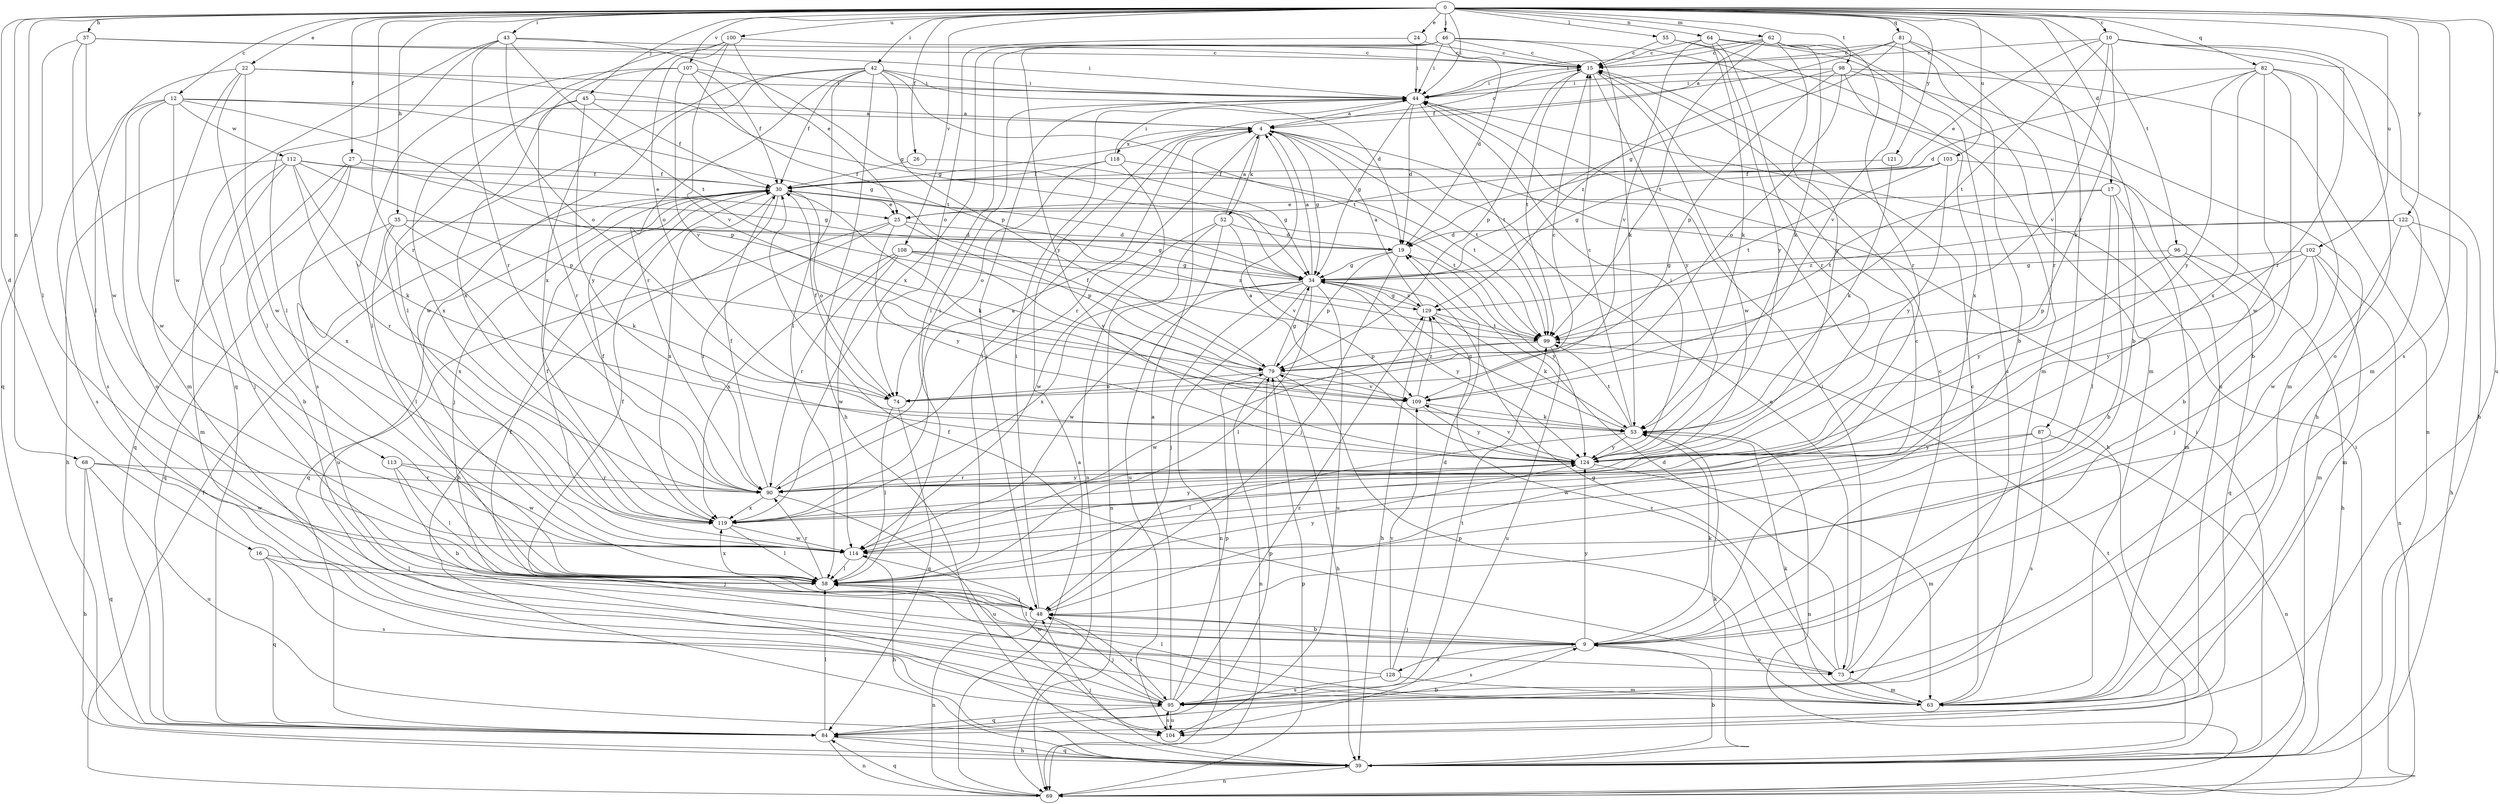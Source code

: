 strict digraph  {
0;
4;
9;
10;
12;
15;
16;
17;
19;
22;
24;
25;
26;
27;
30;
34;
35;
37;
39;
42;
43;
44;
45;
46;
48;
52;
53;
55;
58;
62;
63;
64;
68;
69;
73;
74;
79;
81;
82;
84;
87;
90;
95;
96;
98;
99;
100;
102;
103;
104;
107;
108;
109;
112;
113;
114;
118;
119;
121;
122;
124;
128;
129;
0 -> 10  [label=c];
0 -> 12  [label=c];
0 -> 16  [label=d];
0 -> 17  [label=d];
0 -> 22  [label=e];
0 -> 24  [label=e];
0 -> 26  [label=f];
0 -> 27  [label=f];
0 -> 35  [label=h];
0 -> 37  [label=h];
0 -> 42  [label=i];
0 -> 43  [label=i];
0 -> 44  [label=i];
0 -> 45  [label=j];
0 -> 46  [label=j];
0 -> 55  [label=l];
0 -> 58  [label=l];
0 -> 62  [label=m];
0 -> 64  [label=n];
0 -> 68  [label=n];
0 -> 81  [label=q];
0 -> 82  [label=q];
0 -> 87  [label=r];
0 -> 90  [label=r];
0 -> 95  [label=s];
0 -> 96  [label=t];
0 -> 98  [label=t];
0 -> 100  [label=u];
0 -> 102  [label=u];
0 -> 103  [label=u];
0 -> 104  [label=u];
0 -> 107  [label=v];
0 -> 108  [label=v];
0 -> 121  [label=y];
0 -> 122  [label=y];
4 -> 15  [label=c];
4 -> 34  [label=g];
4 -> 39  [label=h];
4 -> 52  [label=k];
4 -> 58  [label=l];
4 -> 73  [label=o];
4 -> 90  [label=r];
4 -> 99  [label=t];
4 -> 118  [label=x];
9 -> 48  [label=j];
9 -> 53  [label=k];
9 -> 58  [label=l];
9 -> 73  [label=o];
9 -> 95  [label=s];
9 -> 124  [label=y];
9 -> 128  [label=z];
10 -> 15  [label=c];
10 -> 25  [label=e];
10 -> 53  [label=k];
10 -> 63  [label=m];
10 -> 73  [label=o];
10 -> 90  [label=r];
10 -> 99  [label=t];
10 -> 109  [label=v];
12 -> 4  [label=a];
12 -> 34  [label=g];
12 -> 73  [label=o];
12 -> 79  [label=p];
12 -> 95  [label=s];
12 -> 112  [label=w];
12 -> 113  [label=w];
12 -> 114  [label=w];
15 -> 44  [label=i];
15 -> 79  [label=p];
15 -> 99  [label=t];
15 -> 114  [label=w];
15 -> 124  [label=y];
16 -> 48  [label=j];
16 -> 58  [label=l];
16 -> 84  [label=q];
16 -> 95  [label=s];
17 -> 9  [label=b];
17 -> 25  [label=e];
17 -> 58  [label=l];
17 -> 63  [label=m];
17 -> 99  [label=t];
19 -> 34  [label=g];
19 -> 48  [label=j];
19 -> 79  [label=p];
19 -> 124  [label=y];
22 -> 34  [label=g];
22 -> 44  [label=i];
22 -> 58  [label=l];
22 -> 63  [label=m];
22 -> 95  [label=s];
22 -> 114  [label=w];
24 -> 15  [label=c];
24 -> 44  [label=i];
24 -> 74  [label=o];
25 -> 19  [label=d];
25 -> 79  [label=p];
25 -> 84  [label=q];
25 -> 90  [label=r];
25 -> 124  [label=y];
26 -> 30  [label=f];
26 -> 34  [label=g];
27 -> 9  [label=b];
27 -> 30  [label=f];
27 -> 34  [label=g];
27 -> 84  [label=q];
27 -> 119  [label=x];
30 -> 25  [label=e];
30 -> 39  [label=h];
30 -> 48  [label=j];
30 -> 53  [label=k];
30 -> 74  [label=o];
30 -> 99  [label=t];
30 -> 104  [label=u];
30 -> 119  [label=x];
34 -> 4  [label=a];
34 -> 48  [label=j];
34 -> 58  [label=l];
34 -> 69  [label=n];
34 -> 104  [label=u];
34 -> 114  [label=w];
34 -> 119  [label=x];
34 -> 124  [label=y];
34 -> 129  [label=z];
35 -> 19  [label=d];
35 -> 34  [label=g];
35 -> 53  [label=k];
35 -> 58  [label=l];
35 -> 84  [label=q];
35 -> 119  [label=x];
37 -> 15  [label=c];
37 -> 44  [label=i];
37 -> 58  [label=l];
37 -> 84  [label=q];
37 -> 114  [label=w];
39 -> 9  [label=b];
39 -> 44  [label=i];
39 -> 48  [label=j];
39 -> 53  [label=k];
39 -> 69  [label=n];
39 -> 84  [label=q];
39 -> 99  [label=t];
42 -> 19  [label=d];
42 -> 30  [label=f];
42 -> 39  [label=h];
42 -> 44  [label=i];
42 -> 58  [label=l];
42 -> 79  [label=p];
42 -> 90  [label=r];
42 -> 95  [label=s];
42 -> 99  [label=t];
42 -> 114  [label=w];
43 -> 15  [label=c];
43 -> 34  [label=g];
43 -> 58  [label=l];
43 -> 74  [label=o];
43 -> 84  [label=q];
43 -> 90  [label=r];
43 -> 99  [label=t];
44 -> 4  [label=a];
44 -> 19  [label=d];
44 -> 34  [label=g];
44 -> 48  [label=j];
44 -> 99  [label=t];
45 -> 4  [label=a];
45 -> 30  [label=f];
45 -> 90  [label=r];
45 -> 119  [label=x];
45 -> 124  [label=y];
46 -> 15  [label=c];
46 -> 19  [label=d];
46 -> 44  [label=i];
46 -> 53  [label=k];
46 -> 58  [label=l];
46 -> 104  [label=u];
46 -> 119  [label=x];
46 -> 124  [label=y];
48 -> 9  [label=b];
48 -> 15  [label=c];
48 -> 30  [label=f];
48 -> 44  [label=i];
48 -> 69  [label=n];
48 -> 95  [label=s];
52 -> 4  [label=a];
52 -> 19  [label=d];
52 -> 69  [label=n];
52 -> 104  [label=u];
52 -> 109  [label=v];
52 -> 114  [label=w];
53 -> 15  [label=c];
53 -> 34  [label=g];
53 -> 58  [label=l];
53 -> 69  [label=n];
53 -> 99  [label=t];
53 -> 124  [label=y];
55 -> 15  [label=c];
55 -> 63  [label=m];
55 -> 124  [label=y];
58 -> 48  [label=j];
58 -> 90  [label=r];
58 -> 119  [label=x];
58 -> 124  [label=y];
62 -> 4  [label=a];
62 -> 9  [label=b];
62 -> 15  [label=c];
62 -> 44  [label=i];
62 -> 53  [label=k];
62 -> 90  [label=r];
62 -> 99  [label=t];
62 -> 124  [label=y];
63 -> 15  [label=c];
63 -> 53  [label=k];
63 -> 58  [label=l];
63 -> 79  [label=p];
63 -> 129  [label=z];
64 -> 15  [label=c];
64 -> 53  [label=k];
64 -> 63  [label=m];
64 -> 90  [label=r];
64 -> 95  [label=s];
64 -> 109  [label=v];
68 -> 39  [label=h];
68 -> 84  [label=q];
68 -> 90  [label=r];
68 -> 104  [label=u];
68 -> 114  [label=w];
69 -> 4  [label=a];
69 -> 30  [label=f];
69 -> 44  [label=i];
69 -> 79  [label=p];
69 -> 84  [label=q];
73 -> 15  [label=c];
73 -> 19  [label=d];
73 -> 30  [label=f];
73 -> 34  [label=g];
73 -> 44  [label=i];
73 -> 63  [label=m];
74 -> 15  [label=c];
74 -> 30  [label=f];
74 -> 58  [label=l];
74 -> 84  [label=q];
79 -> 30  [label=f];
79 -> 34  [label=g];
79 -> 39  [label=h];
79 -> 69  [label=n];
79 -> 74  [label=o];
79 -> 109  [label=v];
81 -> 9  [label=b];
81 -> 15  [label=c];
81 -> 30  [label=f];
81 -> 34  [label=g];
81 -> 90  [label=r];
81 -> 109  [label=v];
82 -> 9  [label=b];
82 -> 19  [label=d];
82 -> 39  [label=h];
82 -> 44  [label=i];
82 -> 63  [label=m];
82 -> 114  [label=w];
82 -> 119  [label=x];
82 -> 124  [label=y];
84 -> 9  [label=b];
84 -> 39  [label=h];
84 -> 58  [label=l];
84 -> 69  [label=n];
84 -> 79  [label=p];
87 -> 69  [label=n];
87 -> 95  [label=s];
87 -> 114  [label=w];
87 -> 124  [label=y];
90 -> 4  [label=a];
90 -> 30  [label=f];
90 -> 104  [label=u];
90 -> 119  [label=x];
90 -> 124  [label=y];
95 -> 4  [label=a];
95 -> 48  [label=j];
95 -> 79  [label=p];
95 -> 84  [label=q];
95 -> 99  [label=t];
95 -> 104  [label=u];
95 -> 114  [label=w];
95 -> 129  [label=z];
96 -> 34  [label=g];
96 -> 39  [label=h];
96 -> 84  [label=q];
96 -> 124  [label=y];
98 -> 39  [label=h];
98 -> 44  [label=i];
98 -> 69  [label=n];
98 -> 74  [label=o];
98 -> 79  [label=p];
98 -> 119  [label=x];
98 -> 129  [label=z];
99 -> 79  [label=p];
99 -> 104  [label=u];
99 -> 114  [label=w];
100 -> 15  [label=c];
100 -> 25  [label=e];
100 -> 58  [label=l];
100 -> 74  [label=o];
100 -> 109  [label=v];
100 -> 119  [label=x];
102 -> 34  [label=g];
102 -> 48  [label=j];
102 -> 63  [label=m];
102 -> 69  [label=n];
102 -> 79  [label=p];
102 -> 124  [label=y];
103 -> 9  [label=b];
103 -> 30  [label=f];
103 -> 34  [label=g];
103 -> 99  [label=t];
103 -> 124  [label=y];
104 -> 95  [label=s];
107 -> 30  [label=f];
107 -> 44  [label=i];
107 -> 58  [label=l];
107 -> 99  [label=t];
107 -> 109  [label=v];
107 -> 119  [label=x];
108 -> 34  [label=g];
108 -> 90  [label=r];
108 -> 109  [label=v];
108 -> 114  [label=w];
108 -> 119  [label=x];
108 -> 129  [label=z];
109 -> 53  [label=k];
109 -> 124  [label=y];
109 -> 129  [label=z];
112 -> 25  [label=e];
112 -> 30  [label=f];
112 -> 39  [label=h];
112 -> 48  [label=j];
112 -> 53  [label=k];
112 -> 63  [label=m];
112 -> 79  [label=p];
112 -> 90  [label=r];
113 -> 9  [label=b];
113 -> 58  [label=l];
113 -> 90  [label=r];
113 -> 114  [label=w];
114 -> 30  [label=f];
114 -> 39  [label=h];
114 -> 58  [label=l];
118 -> 30  [label=f];
118 -> 44  [label=i];
118 -> 69  [label=n];
118 -> 74  [label=o];
118 -> 99  [label=t];
119 -> 30  [label=f];
119 -> 44  [label=i];
119 -> 58  [label=l];
119 -> 114  [label=w];
119 -> 124  [label=y];
121 -> 30  [label=f];
121 -> 53  [label=k];
122 -> 19  [label=d];
122 -> 39  [label=h];
122 -> 63  [label=m];
122 -> 114  [label=w];
122 -> 129  [label=z];
124 -> 4  [label=a];
124 -> 44  [label=i];
124 -> 63  [label=m];
124 -> 90  [label=r];
124 -> 109  [label=v];
128 -> 19  [label=d];
128 -> 30  [label=f];
128 -> 63  [label=m];
128 -> 95  [label=s];
128 -> 109  [label=v];
129 -> 4  [label=a];
129 -> 34  [label=g];
129 -> 39  [label=h];
129 -> 53  [label=k];
129 -> 99  [label=t];
}
